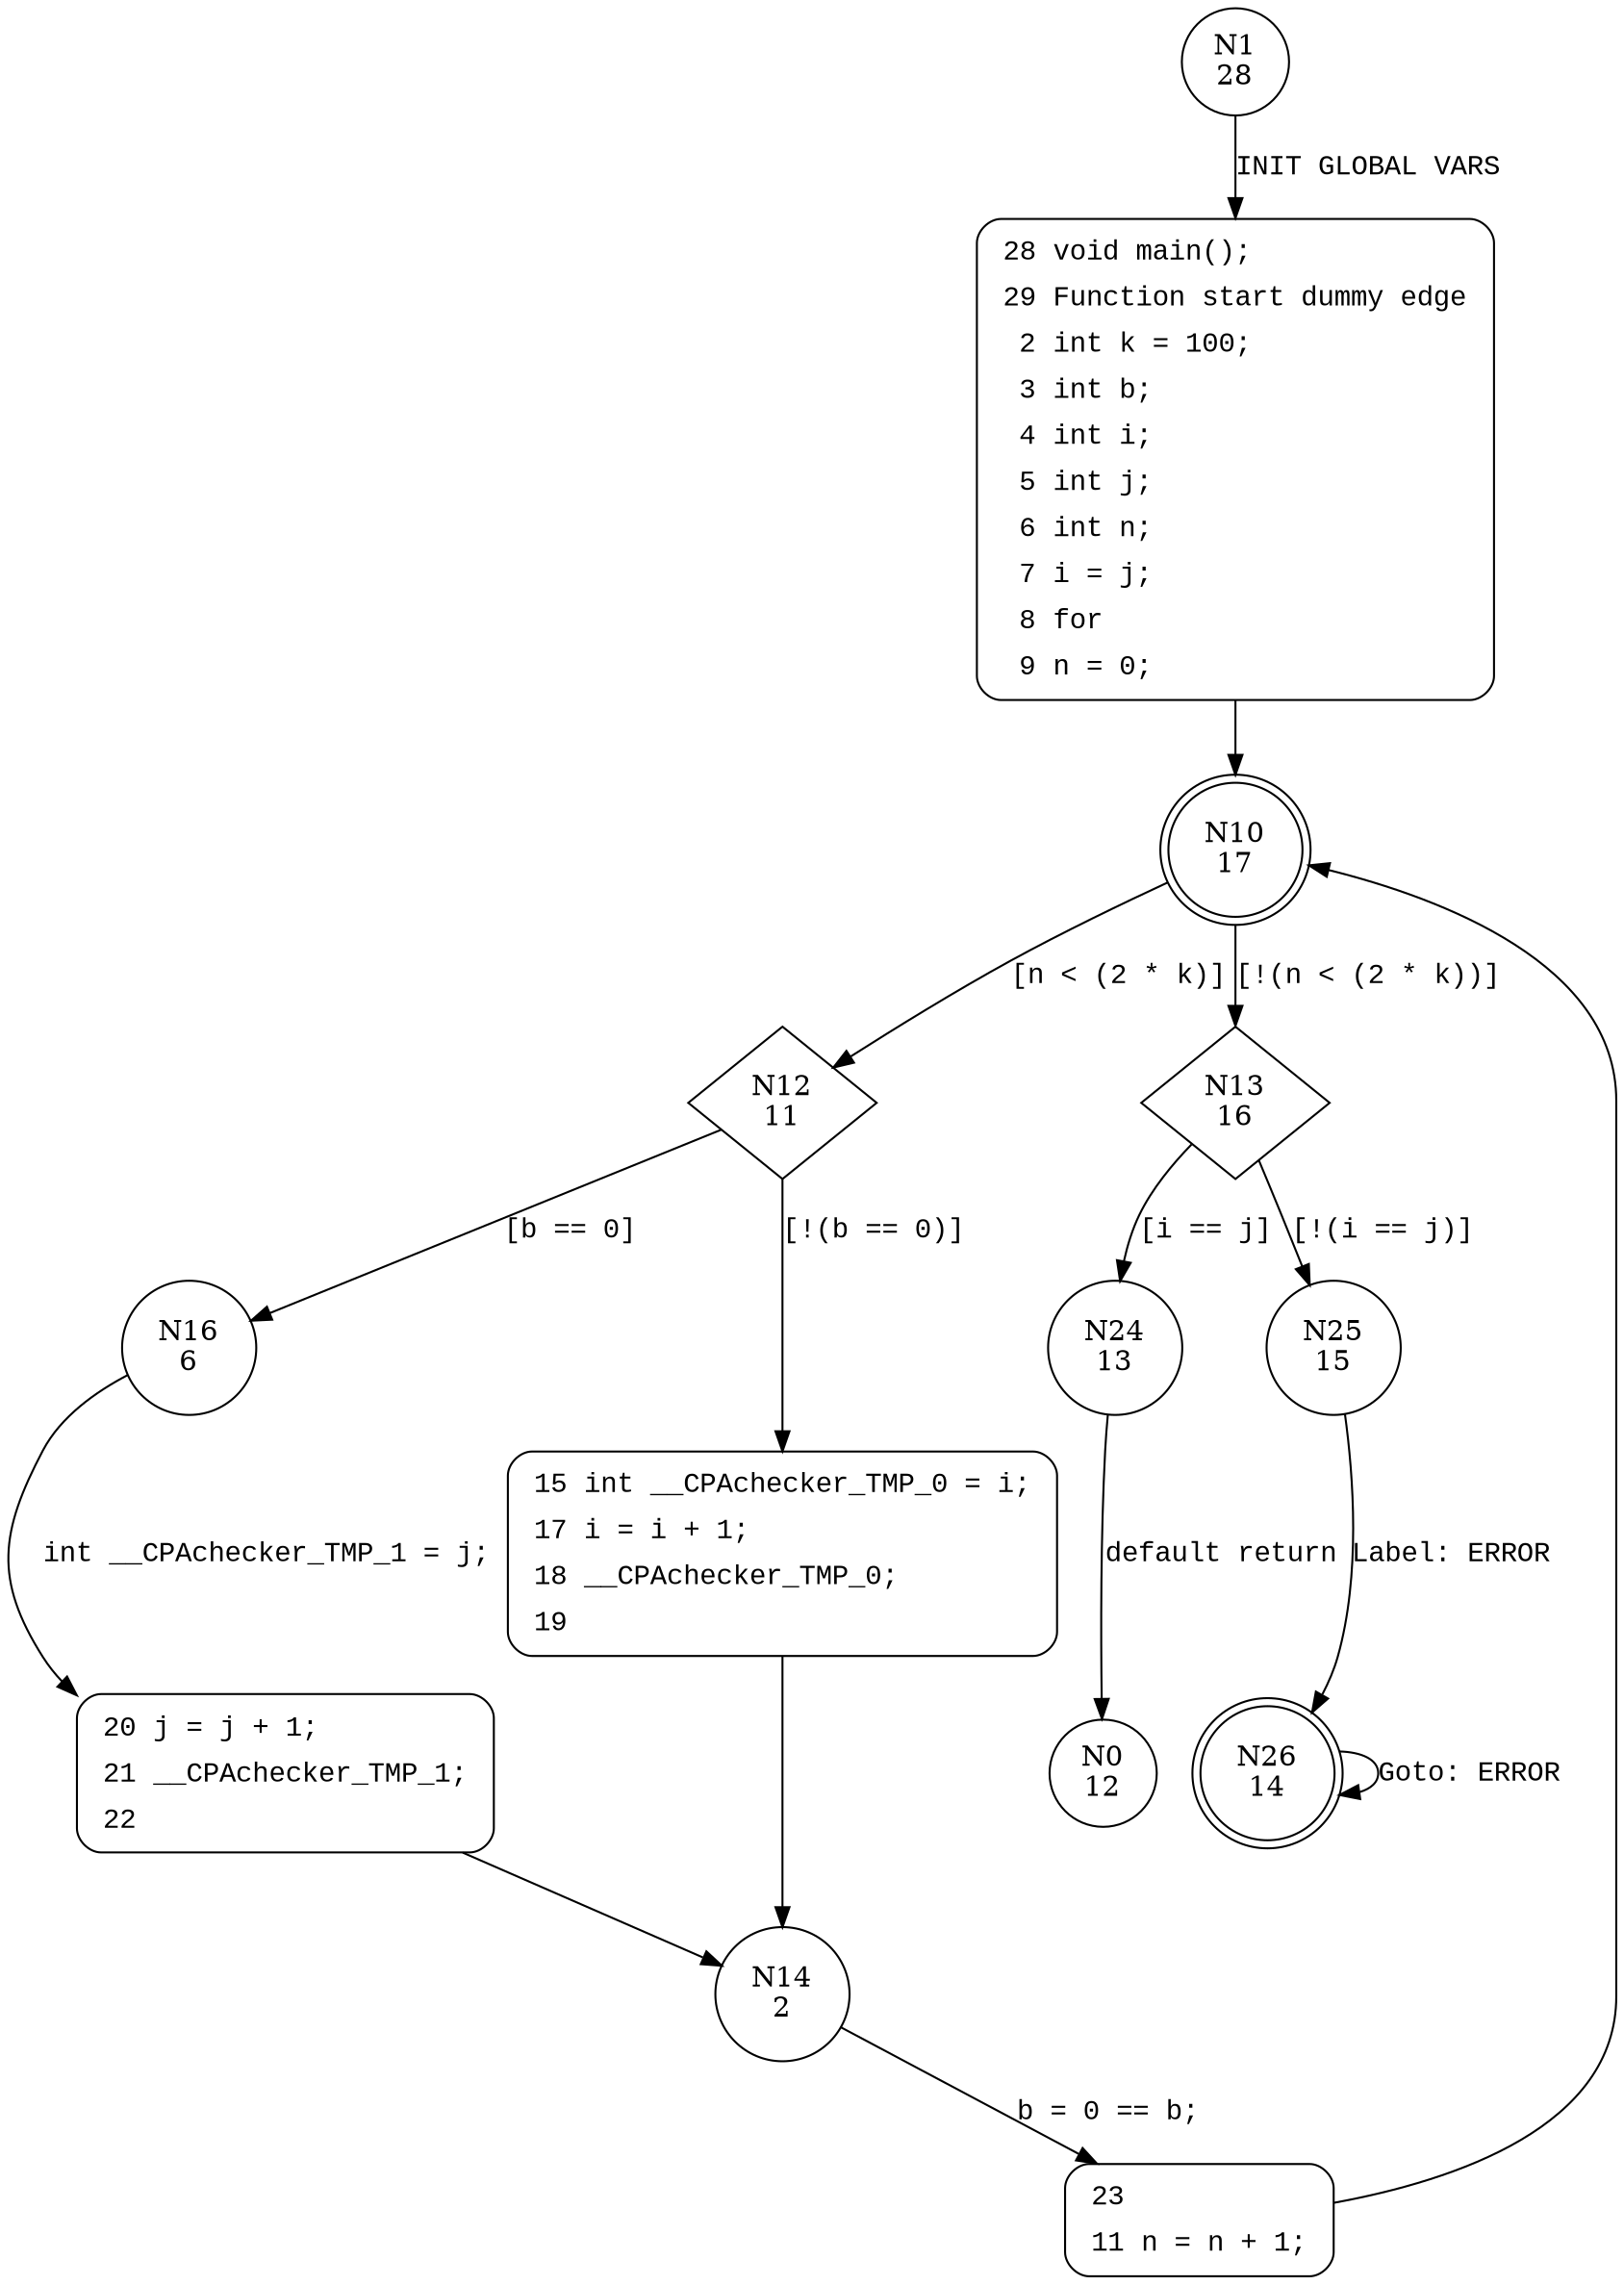 digraph main {
1 [shape="circle" label="N1\n28"]
28 [shape="circle" label="N28\n27"]
10 [shape="doublecircle" label="N10\n17"]
12 [shape="diamond" label="N12\n11"]
13 [shape="diamond" label="N13\n16"]
24 [shape="circle" label="N24\n13"]
25 [shape="circle" label="N25\n15"]
26 [shape="doublecircle" label="N26\n14"]
16 [shape="circle" label="N16\n6"]
15 [shape="circle" label="N15\n10"]
14 [shape="circle" label="N14\n2"]
23 [shape="circle" label="N23\n1"]
20 [shape="circle" label="N20\n5"]
0 [shape="circle" label="N0\n12"]
28 [style="filled,bold" penwidth="1" fillcolor="white" fontname="Courier New" shape="Mrecord" label=<<table border="0" cellborder="0" cellpadding="3" bgcolor="white"><tr><td align="right">28</td><td align="left">void main();</td></tr><tr><td align="right">29</td><td align="left">Function start dummy edge</td></tr><tr><td align="right">2</td><td align="left">int k = 100;</td></tr><tr><td align="right">3</td><td align="left">int b;</td></tr><tr><td align="right">4</td><td align="left">int i;</td></tr><tr><td align="right">5</td><td align="left">int j;</td></tr><tr><td align="right">6</td><td align="left">int n;</td></tr><tr><td align="right">7</td><td align="left">i = j;</td></tr><tr><td align="right">8</td><td align="left">for</td></tr><tr><td align="right">9</td><td align="left">n = 0;</td></tr></table>>]
28 -> 10[label=""]
15 [style="filled,bold" penwidth="1" fillcolor="white" fontname="Courier New" shape="Mrecord" label=<<table border="0" cellborder="0" cellpadding="3" bgcolor="white"><tr><td align="right">15</td><td align="left">int __CPAchecker_TMP_0 = i;</td></tr><tr><td align="right">17</td><td align="left">i = i + 1;</td></tr><tr><td align="right">18</td><td align="left">__CPAchecker_TMP_0;</td></tr><tr><td align="right">19</td><td align="left"></td></tr></table>>]
15 -> 14[label=""]
23 [style="filled,bold" penwidth="1" fillcolor="white" fontname="Courier New" shape="Mrecord" label=<<table border="0" cellborder="0" cellpadding="3" bgcolor="white"><tr><td align="right">23</td><td align="left"></td></tr><tr><td align="right">11</td><td align="left">n = n + 1;</td></tr></table>>]
23 -> 10[label=""]
20 [style="filled,bold" penwidth="1" fillcolor="white" fontname="Courier New" shape="Mrecord" label=<<table border="0" cellborder="0" cellpadding="3" bgcolor="white"><tr><td align="right">20</td><td align="left">j = j + 1;</td></tr><tr><td align="right">21</td><td align="left">__CPAchecker_TMP_1;</td></tr><tr><td align="right">22</td><td align="left"></td></tr></table>>]
20 -> 14[label=""]
1 -> 28 [label="INIT GLOBAL VARS" fontname="Courier New"]
10 -> 12 [label="[n < (2 * k)]" fontname="Courier New"]
10 -> 13 [label="[!(n < (2 * k))]" fontname="Courier New"]
13 -> 24 [label="[i == j]" fontname="Courier New"]
13 -> 25 [label="[!(i == j)]" fontname="Courier New"]
26 -> 26 [label="Goto: ERROR" fontname="Courier New"]
12 -> 16 [label="[b == 0]" fontname="Courier New"]
12 -> 15 [label="[!(b == 0)]" fontname="Courier New"]
14 -> 23 [label="b = 0 == b;" fontname="Courier New"]
16 -> 20 [label="int __CPAchecker_TMP_1 = j;" fontname="Courier New"]
25 -> 26 [label="Label: ERROR" fontname="Courier New"]
24 -> 0 [label="default return" fontname="Courier New"]
}
